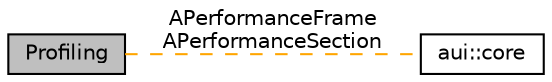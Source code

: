 digraph "Profiling"
{
  edge [fontname="Helvetica",fontsize="10",labelfontname="Helvetica",labelfontsize="10"];
  node [fontname="Helvetica",fontsize="10",shape=box];
  rankdir=LR;
  Node1 [label="Profiling",height=0.2,width=0.4,color="black", fillcolor="grey75", style="filled", fontcolor="black",tooltip="Performance profiling set of tools."];
  Node2 [label="aui::core",height=0.2,width=0.4,color="black", fillcolor="white", style="filled",URL="$group__core.html",tooltip="Main central library."];
  Node1->Node2 [shape=plaintext, label="APerformanceFrame\nAPerformanceSection", color="orange", dir="none", style="dashed"];
}
